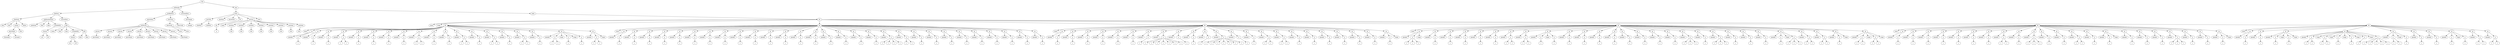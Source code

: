 digraph Tree {
	"t0" [label = "TEI"];
	"t1" [label = "teiHeader"];
	"t2" [label = "fileDesc"];
	"t3" [label = "titleStmt"];
	"t4" [label = "title"];
	"t5" [label = "title"];
	"t6" [label = "author"];
	"t7" [label = "persName"];
	"t8" [label = "forename"];
	"t9" [label = "surname"];
	"t10" [label = "idno"];
	"t11" [label = "editor"];
	"t12" [label = "publicationStmt"];
	"t13" [label = "publisher"];
	"t14" [label = "idno"];
	"t15" [label = "idno"];
	"t16" [label = "availability"];
	"t17" [label = "licence"];
	"t18" [label = "ab"];
	"t19" [label = "ref"];
	"t20" [label = "sourceDesc"];
	"t21" [label = "bibl"];
	"t22" [label = "name"];
	"t23" [label = "idno"];
	"t24" [label = "idno"];
	"t25" [label = "availability"];
	"t26" [label = "licence"];
	"t27" [label = "ab"];
	"t28" [label = "ref"];
	"t29" [label = "bibl"];
	"t30" [label = "date"];
	"t31" [label = "idno"];
	"t32" [label = "profileDesc"];
	"t33" [label = "particDesc"];
	"t34" [label = "listPerson"];
	"t35" [label = "person"];
	"t36" [label = "persName"];
	"t37" [label = "person"];
	"t38" [label = "persName"];
	"t39" [label = "person"];
	"t40" [label = "persName"];
	"t41" [label = "person"];
	"t42" [label = "persName"];
	"t43" [label = "person"];
	"t44" [label = "persName"];
	"t45" [label = "person"];
	"t46" [label = "persName"];
	"t47" [label = "person"];
	"t48" [label = "persName"];
	"t49" [label = "person"];
	"t50" [label = "persName"];
	"t51" [label = "person"];
	"t52" [label = "persName"];
	"t53" [label = "textClass"];
	"t54" [label = "keywords"];
	"t55" [label = "term"];
	"t56" [label = "term"];
	"t57" [label = "classCode"];
	"t58" [label = "revisionDesc"];
	"t59" [label = "listChange"];
	"t60" [label = "change"];
	"t61" [label = "text"];
	"t62" [label = "front"];
	"t63" [label = "docTitle"];
	"t64" [label = "titlePart"];
	"t65" [label = "titlePart"];
	"t66" [label = "docDate"];
	"t67" [label = "docAuthor"];
	"t68" [label = "div"];
	"t69" [label = "div"];
	"t70" [label = "p"];
	"t71" [label = "castList"];
	"t72" [label = "head"];
	"t73" [label = "castItem"];
	"t74" [label = "role"];
	"t75" [label = "castItem"];
	"t76" [label = "role"];
	"t77" [label = "castItem"];
	"t78" [label = "role"];
	"t79" [label = "castItem"];
	"t80" [label = "role"];
	"t81" [label = "castItem"];
	"t82" [label = "role"];
	"t83" [label = "castItem"];
	"t84" [label = "role"];
	"t85" [label = "castItem"];
	"t86" [label = "role"];
	"t87" [label = "castItem"];
	"t88" [label = "role"];
	"t89" [label = "note"];
	"t90" [label = "body"];
	"t91" [label = "div"];
	"t92" [label = "head"];
	"t93" [label = "stage"];
	"t94" [label = "div"];
	"t95" [label = "head"];
	"t96" [label = "sp"];
	"t97" [label = "speaker"];
	"t98" [label = "p"];
	"t99" [label = "s"];
	"t100" [label = "sp"];
	"t101" [label = "speaker"];
	"t102" [label = "p"];
	"t103" [label = "s"];
	"t104" [label = "sp"];
	"t105" [label = "speaker"];
	"t106" [label = "p"];
	"t107" [label = "s"];
	"t108" [label = "sp"];
	"t109" [label = "speaker"];
	"t110" [label = "p"];
	"t111" [label = "s"];
	"t112" [label = "s"];
	"t113" [label = "sp"];
	"t114" [label = "speaker"];
	"t115" [label = "p"];
	"t116" [label = "s"];
	"t117" [label = "sp"];
	"t118" [label = "speaker"];
	"t119" [label = "p"];
	"t120" [label = "s"];
	"t121" [label = "sp"];
	"t122" [label = "speaker"];
	"t123" [label = "p"];
	"t124" [label = "s"];
	"t125" [label = "sp"];
	"t126" [label = "speaker"];
	"t127" [label = "p"];
	"t128" [label = "s"];
	"t129" [label = "sp"];
	"t130" [label = "speaker"];
	"t131" [label = "p"];
	"t132" [label = "s"];
	"t133" [label = "s"];
	"t134" [label = "sp"];
	"t135" [label = "speaker"];
	"t136" [label = "p"];
	"t137" [label = "s"];
	"t138" [label = "sp"];
	"t139" [label = "speaker"];
	"t140" [label = "p"];
	"t141" [label = "s"];
	"t142" [label = "sp"];
	"t143" [label = "speaker"];
	"t144" [label = "p"];
	"t145" [label = "s"];
	"t146" [label = "s"];
	"t147" [label = "sp"];
	"t148" [label = "speaker"];
	"t149" [label = "p"];
	"t150" [label = "s"];
	"t151" [label = "sp"];
	"t152" [label = "speaker"];
	"t153" [label = "p"];
	"t154" [label = "s"];
	"t155" [label = "s"];
	"t156" [label = "sp"];
	"t157" [label = "speaker"];
	"t158" [label = "p"];
	"t159" [label = "s"];
	"t160" [label = "sp"];
	"t161" [label = "speaker"];
	"t162" [label = "p"];
	"t163" [label = "s"];
	"t164" [label = "s"];
	"t165" [label = "sp"];
	"t166" [label = "speaker"];
	"t167" [label = "p"];
	"t168" [label = "s"];
	"t169" [label = "sp"];
	"t170" [label = "speaker"];
	"t171" [label = "p"];
	"t172" [label = "s"];
	"t173" [label = "s"];
	"t174" [label = "stage"];
	"t175" [label = "p"];
	"t176" [label = "s"];
	"t177" [label = "stage"];
	"t178" [label = "p"];
	"t179" [label = "s"];
	"t180" [label = "sp"];
	"t181" [label = "speaker"];
	"t182" [label = "p"];
	"t183" [label = "s"];
	"t184" [label = "s"];
	"t185" [label = "stage"];
	"t186" [label = "div"];
	"t187" [label = "head"];
	"t188" [label = "sp"];
	"t189" [label = "speaker"];
	"t190" [label = "p"];
	"t191" [label = "s"];
	"t192" [label = "sp"];
	"t193" [label = "speaker"];
	"t194" [label = "p"];
	"t195" [label = "s"];
	"t196" [label = "sp"];
	"t197" [label = "speaker"];
	"t198" [label = "p"];
	"t199" [label = "s"];
	"t200" [label = "sp"];
	"t201" [label = "speaker"];
	"t202" [label = "p"];
	"t203" [label = "s"];
	"t204" [label = "sp"];
	"t205" [label = "speaker"];
	"t206" [label = "p"];
	"t207" [label = "s"];
	"t208" [label = "sp"];
	"t209" [label = "speaker"];
	"t210" [label = "p"];
	"t211" [label = "s"];
	"t212" [label = "sp"];
	"t213" [label = "speaker"];
	"t214" [label = "p"];
	"t215" [label = "s"];
	"t216" [label = "sp"];
	"t217" [label = "speaker"];
	"t218" [label = "p"];
	"t219" [label = "s"];
	"t220" [label = "sp"];
	"t221" [label = "speaker"];
	"t222" [label = "p"];
	"t223" [label = "s"];
	"t224" [label = "sp"];
	"t225" [label = "speaker"];
	"t226" [label = "p"];
	"t227" [label = "s"];
	"t228" [label = "sp"];
	"t229" [label = "speaker"];
	"t230" [label = "p"];
	"t231" [label = "s"];
	"t232" [label = "sp"];
	"t233" [label = "speaker"];
	"t234" [label = "p"];
	"t235" [label = "s"];
	"t236" [label = "sp"];
	"t237" [label = "speaker"];
	"t238" [label = "p"];
	"t239" [label = "s"];
	"t240" [label = "sp"];
	"t241" [label = "speaker"];
	"t242" [label = "p"];
	"t243" [label = "s"];
	"t244" [label = "sp"];
	"t245" [label = "speaker"];
	"t246" [label = "p"];
	"t247" [label = "s"];
	"t248" [label = "sp"];
	"t249" [label = "speaker"];
	"t250" [label = "p"];
	"t251" [label = "s"];
	"t252" [label = "sp"];
	"t253" [label = "speaker"];
	"t254" [label = "p"];
	"t255" [label = "s"];
	"t256" [label = "sp"];
	"t257" [label = "speaker"];
	"t258" [label = "p"];
	"t259" [label = "s"];
	"t260" [label = "sp"];
	"t261" [label = "speaker"];
	"t262" [label = "p"];
	"t263" [label = "s"];
	"t264" [label = "s"];
	"t265" [label = "s"];
	"t266" [label = "s"];
	"t267" [label = "sp"];
	"t268" [label = "speaker"];
	"t269" [label = "p"];
	"t270" [label = "s"];
	"t271" [label = "s"];
	"t272" [label = "sp"];
	"t273" [label = "speaker"];
	"t274" [label = "p"];
	"t275" [label = "s"];
	"t276" [label = "sp"];
	"t277" [label = "speaker"];
	"t278" [label = "p"];
	"t279" [label = "s"];
	"t280" [label = "sp"];
	"t281" [label = "speaker"];
	"t282" [label = "p"];
	"t283" [label = "s"];
	"t284" [label = "sp"];
	"t285" [label = "speaker"];
	"t286" [label = "p"];
	"t287" [label = "s"];
	"t288" [label = "sp"];
	"t289" [label = "speaker"];
	"t290" [label = "p"];
	"t291" [label = "s"];
	"t292" [label = "sp"];
	"t293" [label = "speaker"];
	"t294" [label = "p"];
	"t295" [label = "s"];
	"t296" [label = "sp"];
	"t297" [label = "speaker"];
	"t298" [label = "p"];
	"t299" [label = "s"];
	"t300" [label = "sp"];
	"t301" [label = "speaker"];
	"t302" [label = "p"];
	"t303" [label = "s"];
	"t304" [label = "sp"];
	"t305" [label = "speaker"];
	"t306" [label = "p"];
	"t307" [label = "s"];
	"t308" [label = "div"];
	"t309" [label = "head"];
	"t310" [label = "sp"];
	"t311" [label = "speaker"];
	"t312" [label = "p"];
	"t313" [label = "s"];
	"t314" [label = "sp"];
	"t315" [label = "speaker"];
	"t316" [label = "p"];
	"t317" [label = "s"];
	"t318" [label = "sp"];
	"t319" [label = "speaker"];
	"t320" [label = "p"];
	"t321" [label = "s"];
	"t322" [label = "sp"];
	"t323" [label = "speaker"];
	"t324" [label = "p"];
	"t325" [label = "s"];
	"t326" [label = "sp"];
	"t327" [label = "speaker"];
	"t328" [label = "p"];
	"t329" [label = "s"];
	"t330" [label = "sp"];
	"t331" [label = "speaker"];
	"t332" [label = "p"];
	"t333" [label = "s"];
	"t334" [label = "sp"];
	"t335" [label = "speaker"];
	"t336" [label = "p"];
	"t337" [label = "s"];
	"t338" [label = "sp"];
	"t339" [label = "speaker"];
	"t340" [label = "p"];
	"t341" [label = "s"];
	"t342" [label = "s"];
	"t343" [label = "s"];
	"t344" [label = "s"];
	"t345" [label = "s"];
	"t346" [label = "s"];
	"t347" [label = "s"];
	"t348" [label = "sp"];
	"t349" [label = "speaker"];
	"t350" [label = "p"];
	"t351" [label = "s"];
	"t352" [label = "sp"];
	"t353" [label = "speaker"];
	"t354" [label = "p"];
	"t355" [label = "s"];
	"t356" [label = "sp"];
	"t357" [label = "speaker"];
	"t358" [label = "p"];
	"t359" [label = "s"];
	"t360" [label = "sp"];
	"t361" [label = "speaker"];
	"t362" [label = "p"];
	"t363" [label = "s"];
	"t364" [label = "s"];
	"t365" [label = "s"];
	"t366" [label = "s"];
	"t367" [label = "s"];
	"t368" [label = "s"];
	"t369" [label = "s"];
	"t370" [label = "sp"];
	"t371" [label = "speaker"];
	"t372" [label = "p"];
	"t373" [label = "s"];
	"t374" [label = "sp"];
	"t375" [label = "speaker"];
	"t376" [label = "p"];
	"t377" [label = "s"];
	"t378" [label = "sp"];
	"t379" [label = "speaker"];
	"t380" [label = "p"];
	"t381" [label = "s"];
	"t382" [label = "s"];
	"t383" [label = "sp"];
	"t384" [label = "speaker"];
	"t385" [label = "p"];
	"t386" [label = "s"];
	"t387" [label = "s"];
	"t388" [label = "sp"];
	"t389" [label = "speaker"];
	"t390" [label = "p"];
	"t391" [label = "s"];
	"t392" [label = "sp"];
	"t393" [label = "speaker"];
	"t394" [label = "p"];
	"t395" [label = "s"];
	"t396" [label = "sp"];
	"t397" [label = "speaker"];
	"t398" [label = "p"];
	"t399" [label = "s"];
	"t400" [label = "sp"];
	"t401" [label = "speaker"];
	"t402" [label = "p"];
	"t403" [label = "s"];
	"t404" [label = "sp"];
	"t405" [label = "speaker"];
	"t406" [label = "p"];
	"t407" [label = "s"];
	"t408" [label = "sp"];
	"t409" [label = "speaker"];
	"t410" [label = "p"];
	"t411" [label = "s"];
	"t412" [label = "sp"];
	"t413" [label = "speaker"];
	"t414" [label = "p"];
	"t415" [label = "s"];
	"t416" [label = "stage"];
	"t417" [label = "div"];
	"t418" [label = "head"];
	"t419" [label = "sp"];
	"t420" [label = "speaker"];
	"t421" [label = "p"];
	"t422" [label = "s"];
	"t423" [label = "s"];
	"t424" [label = "s"];
	"t425" [label = "stage"];
	"t426" [label = "sp"];
	"t427" [label = "speaker"];
	"t428" [label = "p"];
	"t429" [label = "s"];
	"t430" [label = "sp"];
	"t431" [label = "speaker"];
	"t432" [label = "p"];
	"t433" [label = "s"];
	"t434" [label = "sp"];
	"t435" [label = "speaker"];
	"t436" [label = "p"];
	"t437" [label = "s"];
	"t438" [label = "sp"];
	"t439" [label = "speaker"];
	"t440" [label = "p"];
	"t441" [label = "s"];
	"t442" [label = "sp"];
	"t443" [label = "speaker"];
	"t444" [label = "p"];
	"t445" [label = "s"];
	"t446" [label = "sp"];
	"t447" [label = "speaker"];
	"t448" [label = "p"];
	"t449" [label = "s"];
	"t450" [label = "s"];
	"t451" [label = "sp"];
	"t452" [label = "speaker"];
	"t453" [label = "p"];
	"t454" [label = "s"];
	"t455" [label = "s"];
	"t456" [label = "sp"];
	"t457" [label = "speaker"];
	"t458" [label = "p"];
	"t459" [label = "s"];
	"t460" [label = "stage"];
	"t461" [label = "p"];
	"t462" [label = "s"];
	"t463" [label = "sp"];
	"t464" [label = "speaker"];
	"t465" [label = "p"];
	"t466" [label = "s"];
	"t467" [label = "sp"];
	"t468" [label = "speaker"];
	"t469" [label = "p"];
	"t470" [label = "s"];
	"t471" [label = "sp"];
	"t472" [label = "speaker"];
	"t473" [label = "p"];
	"t474" [label = "s"];
	"t475" [label = "sp"];
	"t476" [label = "speaker"];
	"t477" [label = "p"];
	"t478" [label = "s"];
	"t479" [label = "sp"];
	"t480" [label = "speaker"];
	"t481" [label = "p"];
	"t482" [label = "s"];
	"t483" [label = "sp"];
	"t484" [label = "speaker"];
	"t485" [label = "p"];
	"t486" [label = "s"];
	"t487" [label = "sp"];
	"t488" [label = "speaker"];
	"t489" [label = "p"];
	"t490" [label = "s"];
	"t491" [label = "sp"];
	"t492" [label = "speaker"];
	"t493" [label = "p"];
	"t494" [label = "s"];
	"t495" [label = "sp"];
	"t496" [label = "speaker"];
	"t497" [label = "p"];
	"t498" [label = "s"];
	"t499" [label = "s"];
	"t500" [label = "s"];
	"t501" [label = "sp"];
	"t502" [label = "speaker"];
	"t503" [label = "p"];
	"t504" [label = "s"];
	"t505" [label = "sp"];
	"t506" [label = "speaker"];
	"t507" [label = "p"];
	"t508" [label = "s"];
	"t509" [label = "s"];
	"t510" [label = "s"];
	"t511" [label = "sp"];
	"t512" [label = "speaker"];
	"t513" [label = "p"];
	"t514" [label = "s"];
	"t515" [label = "sp"];
	"t516" [label = "speaker"];
	"t517" [label = "p"];
	"t518" [label = "s"];
	"t519" [label = "sp"];
	"t520" [label = "speaker"];
	"t521" [label = "p"];
	"t522" [label = "s"];
	"t523" [label = "sp"];
	"t524" [label = "speaker"];
	"t525" [label = "p"];
	"t526" [label = "s"];
	"t527" [label = "stage"];
	"t528" [label = "p"];
	"t529" [label = "s"];
	"t530" [label = "s"];
	"t531" [label = "s"];
	"t532" [label = "sp"];
	"t533" [label = "speaker"];
	"t534" [label = "p"];
	"t535" [label = "s"];
	"t536" [label = "s"];
	"t537" [label = "sp"];
	"t538" [label = "speaker"];
	"t539" [label = "p"];
	"t540" [label = "s"];
	"t541" [label = "s"];
	"t542" [label = "sp"];
	"t543" [label = "speaker"];
	"t544" [label = "p"];
	"t545" [label = "s"];
	"t546" [label = "stage"];
	"t547" [label = "sp"];
	"t548" [label = "speaker"];
	"t549" [label = "p"];
	"t550" [label = "s"];
	"t551" [label = "s"];
	"t552" [label = "stage"];
	"t553" [label = "p"];
	"t554" [label = "s"];
	"t555" [label = "s"];
	"t556" [label = "stage"];
	"t557" [label = "div"];
	"t558" [label = "head"];
	"t559" [label = "sp"];
	"t560" [label = "speaker"];
	"t561" [label = "p"];
	"t562" [label = "s"];
	"t563" [label = "sp"];
	"t564" [label = "speaker"];
	"t565" [label = "p"];
	"t566" [label = "s"];
	"t567" [label = "sp"];
	"t568" [label = "speaker"];
	"t569" [label = "p"];
	"t570" [label = "s"];
	"t571" [label = "sp"];
	"t572" [label = "speaker"];
	"t573" [label = "p"];
	"t574" [label = "s"];
	"t575" [label = "sp"];
	"t576" [label = "speaker"];
	"t577" [label = "p"];
	"t578" [label = "s"];
	"t579" [label = "sp"];
	"t580" [label = "speaker"];
	"t581" [label = "p"];
	"t582" [label = "s"];
	"t583" [label = "sp"];
	"t584" [label = "speaker"];
	"t585" [label = "p"];
	"t586" [label = "s"];
	"t587" [label = "sp"];
	"t588" [label = "speaker"];
	"t589" [label = "p"];
	"t590" [label = "s"];
	"t591" [label = "s"];
	"t592" [label = "sp"];
	"t593" [label = "speaker"];
	"t594" [label = "p"];
	"t595" [label = "s"];
	"t596" [label = "sp"];
	"t597" [label = "speaker"];
	"t598" [label = "p"];
	"t599" [label = "s"];
	"t600" [label = "s"];
	"t601" [label = "s"];
	"t602" [label = "sp"];
	"t603" [label = "speaker"];
	"t604" [label = "p"];
	"t605" [label = "s"];
	"t606" [label = "sp"];
	"t607" [label = "speaker"];
	"t608" [label = "p"];
	"t609" [label = "s"];
	"t610" [label = "sp"];
	"t611" [label = "speaker"];
	"t612" [label = "p"];
	"t613" [label = "s"];
	"t614" [label = "s"];
	"t615" [label = "sp"];
	"t616" [label = "speaker"];
	"t617" [label = "p"];
	"t618" [label = "s"];
	"t619" [label = "sp"];
	"t620" [label = "speaker"];
	"t621" [label = "p"];
	"t622" [label = "s"];
	"t623" [label = "stage"];
	"t624" [label = "sp"];
	"t625" [label = "speaker"];
	"t626" [label = "p"];
	"t627" [label = "s"];
	"t628" [label = "sp"];
	"t629" [label = "speaker"];
	"t630" [label = "p"];
	"t631" [label = "s"];
	"t632" [label = "sp"];
	"t633" [label = "speaker"];
	"t634" [label = "p"];
	"t635" [label = "s"];
	"t636" [label = "sp"];
	"t637" [label = "speaker"];
	"t638" [label = "p"];
	"t639" [label = "s"];
	"t640" [label = "s"];
	"t641" [label = "s"];
	"t642" [label = "sp"];
	"t643" [label = "speaker"];
	"t644" [label = "p"];
	"t645" [label = "s"];
	"t646" [label = "sp"];
	"t647" [label = "speaker"];
	"t648" [label = "p"];
	"t649" [label = "s"];
	"t650" [label = "sp"];
	"t651" [label = "speaker"];
	"t652" [label = "p"];
	"t653" [label = "s"];
	"t654" [label = "stage"];
	"t655" [label = "div"];
	"t656" [label = "head"];
	"t657" [label = "sp"];
	"t658" [label = "speaker"];
	"t659" [label = "p"];
	"t660" [label = "s"];
	"t661" [label = "sp"];
	"t662" [label = "speaker"];
	"t663" [label = "p"];
	"t664" [label = "s"];
	"t665" [label = "sp"];
	"t666" [label = "speaker"];
	"t667" [label = "p"];
	"t668" [label = "s"];
	"t669" [label = "stage"];
	"t670" [label = "p"];
	"t671" [label = "s"];
	"t672" [label = "stage"];
	"t673" [label = "sp"];
	"t674" [label = "speaker"];
	"t675" [label = "p"];
	"t676" [label = "s"];
	"t677" [label = "s"];
	"t678" [label = "stage"];
	"t679" [label = "p"];
	"t680" [label = "s"];
	"t681" [label = "s"];
	"t682" [label = "stage"];
	"t683" [label = "p"];
	"t684" [label = "s"];
	"t685" [label = "stage"];
	"t686" [label = "p"];
	"t687" [label = "s"];
	"t688" [label = "stage"];
	"t689" [label = "p"];
	"t690" [label = "s"];
	"t691" [label = "stage"];
	"t692" [label = "p"];
	"t693" [label = "s"];
	"t694" [label = "s"];
	"t695" [label = "s"];
	"t696" [label = "s"];
	"t697" [label = "s"];
	"t698" [label = "sp"];
	"t699" [label = "speaker"];
	"t700" [label = "p"];
	"t701" [label = "s"];
	"t702" [label = "s"];
	"t703" [label = "stage"];
	"t704" [label = "p"];
	"t705" [label = "s"];
	"t706" [label = "sp"];
	"t707" [label = "speaker"];
	"t708" [label = "p"];
	"t709" [label = "s"];
	"t710" [label = "sp"];
	"t711" [label = "speaker"];
	"t712" [label = "p"];
	"t713" [label = "s"];
	"t714" [label = "sp"];
	"t715" [label = "speaker"];
	"t716" [label = "p"];
	"t717" [label = "s"];
	"t718" [label = "stage"];
	"t719" [label = "p"];
	"t720" [label = "s"];
	"t721" [label = "sp"];
	"t722" [label = "speaker"];
	"t723" [label = "p"];
	"t724" [label = "s"];
	"t725" [label = "s"];
	"t726" [label = "sp"];
	"t727" [label = "speaker"];
	"t728" [label = "p"];
	"t729" [label = "s"];
	"t730" [label = "s"];
	"t0" -> "t1";
	"t1" -> "t2";
	"t2" -> "t3";
	"t3" -> "t4";
	"t3" -> "t5";
	"t3" -> "t6";
	"t6" -> "t7";
	"t7" -> "t8";
	"t7" -> "t9";
	"t6" -> "t10";
	"t3" -> "t11";
	"t2" -> "t12";
	"t12" -> "t13";
	"t12" -> "t14";
	"t12" -> "t15";
	"t12" -> "t16";
	"t16" -> "t17";
	"t17" -> "t18";
	"t17" -> "t19";
	"t2" -> "t20";
	"t20" -> "t21";
	"t21" -> "t22";
	"t21" -> "t23";
	"t21" -> "t24";
	"t21" -> "t25";
	"t25" -> "t26";
	"t26" -> "t27";
	"t26" -> "t28";
	"t21" -> "t29";
	"t29" -> "t30";
	"t29" -> "t31";
	"t1" -> "t32";
	"t32" -> "t33";
	"t33" -> "t34";
	"t34" -> "t35";
	"t35" -> "t36";
	"t34" -> "t37";
	"t37" -> "t38";
	"t34" -> "t39";
	"t39" -> "t40";
	"t34" -> "t41";
	"t41" -> "t42";
	"t34" -> "t43";
	"t43" -> "t44";
	"t34" -> "t45";
	"t45" -> "t46";
	"t34" -> "t47";
	"t47" -> "t48";
	"t34" -> "t49";
	"t49" -> "t50";
	"t34" -> "t51";
	"t51" -> "t52";
	"t32" -> "t53";
	"t53" -> "t54";
	"t54" -> "t55";
	"t54" -> "t56";
	"t53" -> "t57";
	"t1" -> "t58";
	"t58" -> "t59";
	"t59" -> "t60";
	"t0" -> "t61";
	"t61" -> "t62";
	"t62" -> "t63";
	"t63" -> "t64";
	"t63" -> "t65";
	"t62" -> "t66";
	"t62" -> "t67";
	"t62" -> "t68";
	"t68" -> "t69";
	"t69" -> "t70";
	"t62" -> "t71";
	"t71" -> "t72";
	"t71" -> "t73";
	"t73" -> "t74";
	"t71" -> "t75";
	"t75" -> "t76";
	"t71" -> "t77";
	"t77" -> "t78";
	"t71" -> "t79";
	"t79" -> "t80";
	"t71" -> "t81";
	"t81" -> "t82";
	"t71" -> "t83";
	"t83" -> "t84";
	"t71" -> "t85";
	"t85" -> "t86";
	"t71" -> "t87";
	"t87" -> "t88";
	"t62" -> "t89";
	"t61" -> "t90";
	"t90" -> "t91";
	"t91" -> "t92";
	"t91" -> "t93";
	"t91" -> "t94";
	"t94" -> "t95";
	"t94" -> "t96";
	"t96" -> "t97";
	"t96" -> "t98";
	"t98" -> "t99";
	"t94" -> "t100";
	"t100" -> "t101";
	"t100" -> "t102";
	"t102" -> "t103";
	"t94" -> "t104";
	"t104" -> "t105";
	"t104" -> "t106";
	"t106" -> "t107";
	"t94" -> "t108";
	"t108" -> "t109";
	"t108" -> "t110";
	"t110" -> "t111";
	"t110" -> "t112";
	"t94" -> "t113";
	"t113" -> "t114";
	"t113" -> "t115";
	"t115" -> "t116";
	"t94" -> "t117";
	"t117" -> "t118";
	"t117" -> "t119";
	"t119" -> "t120";
	"t94" -> "t121";
	"t121" -> "t122";
	"t121" -> "t123";
	"t123" -> "t124";
	"t94" -> "t125";
	"t125" -> "t126";
	"t125" -> "t127";
	"t127" -> "t128";
	"t94" -> "t129";
	"t129" -> "t130";
	"t129" -> "t131";
	"t131" -> "t132";
	"t131" -> "t133";
	"t94" -> "t134";
	"t134" -> "t135";
	"t134" -> "t136";
	"t136" -> "t137";
	"t94" -> "t138";
	"t138" -> "t139";
	"t138" -> "t140";
	"t140" -> "t141";
	"t94" -> "t142";
	"t142" -> "t143";
	"t142" -> "t144";
	"t144" -> "t145";
	"t144" -> "t146";
	"t94" -> "t147";
	"t147" -> "t148";
	"t147" -> "t149";
	"t149" -> "t150";
	"t94" -> "t151";
	"t151" -> "t152";
	"t151" -> "t153";
	"t153" -> "t154";
	"t153" -> "t155";
	"t94" -> "t156";
	"t156" -> "t157";
	"t156" -> "t158";
	"t158" -> "t159";
	"t94" -> "t160";
	"t160" -> "t161";
	"t160" -> "t162";
	"t162" -> "t163";
	"t162" -> "t164";
	"t94" -> "t165";
	"t165" -> "t166";
	"t165" -> "t167";
	"t167" -> "t168";
	"t94" -> "t169";
	"t169" -> "t170";
	"t169" -> "t171";
	"t171" -> "t172";
	"t171" -> "t173";
	"t169" -> "t174";
	"t169" -> "t175";
	"t175" -> "t176";
	"t169" -> "t177";
	"t169" -> "t178";
	"t178" -> "t179";
	"t94" -> "t180";
	"t180" -> "t181";
	"t180" -> "t182";
	"t182" -> "t183";
	"t182" -> "t184";
	"t180" -> "t185";
	"t91" -> "t186";
	"t186" -> "t187";
	"t186" -> "t188";
	"t188" -> "t189";
	"t188" -> "t190";
	"t190" -> "t191";
	"t186" -> "t192";
	"t192" -> "t193";
	"t192" -> "t194";
	"t194" -> "t195";
	"t186" -> "t196";
	"t196" -> "t197";
	"t196" -> "t198";
	"t198" -> "t199";
	"t186" -> "t200";
	"t200" -> "t201";
	"t200" -> "t202";
	"t202" -> "t203";
	"t186" -> "t204";
	"t204" -> "t205";
	"t204" -> "t206";
	"t206" -> "t207";
	"t186" -> "t208";
	"t208" -> "t209";
	"t208" -> "t210";
	"t210" -> "t211";
	"t186" -> "t212";
	"t212" -> "t213";
	"t212" -> "t214";
	"t214" -> "t215";
	"t186" -> "t216";
	"t216" -> "t217";
	"t216" -> "t218";
	"t218" -> "t219";
	"t186" -> "t220";
	"t220" -> "t221";
	"t220" -> "t222";
	"t222" -> "t223";
	"t186" -> "t224";
	"t224" -> "t225";
	"t224" -> "t226";
	"t226" -> "t227";
	"t186" -> "t228";
	"t228" -> "t229";
	"t228" -> "t230";
	"t230" -> "t231";
	"t186" -> "t232";
	"t232" -> "t233";
	"t232" -> "t234";
	"t234" -> "t235";
	"t186" -> "t236";
	"t236" -> "t237";
	"t236" -> "t238";
	"t238" -> "t239";
	"t186" -> "t240";
	"t240" -> "t241";
	"t240" -> "t242";
	"t242" -> "t243";
	"t186" -> "t244";
	"t244" -> "t245";
	"t244" -> "t246";
	"t246" -> "t247";
	"t186" -> "t248";
	"t248" -> "t249";
	"t248" -> "t250";
	"t250" -> "t251";
	"t186" -> "t252";
	"t252" -> "t253";
	"t252" -> "t254";
	"t254" -> "t255";
	"t186" -> "t256";
	"t256" -> "t257";
	"t256" -> "t258";
	"t258" -> "t259";
	"t186" -> "t260";
	"t260" -> "t261";
	"t260" -> "t262";
	"t262" -> "t263";
	"t262" -> "t264";
	"t262" -> "t265";
	"t262" -> "t266";
	"t186" -> "t267";
	"t267" -> "t268";
	"t267" -> "t269";
	"t269" -> "t270";
	"t269" -> "t271";
	"t186" -> "t272";
	"t272" -> "t273";
	"t272" -> "t274";
	"t274" -> "t275";
	"t186" -> "t276";
	"t276" -> "t277";
	"t276" -> "t278";
	"t278" -> "t279";
	"t186" -> "t280";
	"t280" -> "t281";
	"t280" -> "t282";
	"t282" -> "t283";
	"t186" -> "t284";
	"t284" -> "t285";
	"t284" -> "t286";
	"t286" -> "t287";
	"t186" -> "t288";
	"t288" -> "t289";
	"t288" -> "t290";
	"t290" -> "t291";
	"t186" -> "t292";
	"t292" -> "t293";
	"t292" -> "t294";
	"t294" -> "t295";
	"t186" -> "t296";
	"t296" -> "t297";
	"t296" -> "t298";
	"t298" -> "t299";
	"t186" -> "t300";
	"t300" -> "t301";
	"t300" -> "t302";
	"t302" -> "t303";
	"t186" -> "t304";
	"t304" -> "t305";
	"t304" -> "t306";
	"t306" -> "t307";
	"t91" -> "t308";
	"t308" -> "t309";
	"t308" -> "t310";
	"t310" -> "t311";
	"t310" -> "t312";
	"t312" -> "t313";
	"t308" -> "t314";
	"t314" -> "t315";
	"t314" -> "t316";
	"t316" -> "t317";
	"t308" -> "t318";
	"t318" -> "t319";
	"t318" -> "t320";
	"t320" -> "t321";
	"t308" -> "t322";
	"t322" -> "t323";
	"t322" -> "t324";
	"t324" -> "t325";
	"t308" -> "t326";
	"t326" -> "t327";
	"t326" -> "t328";
	"t328" -> "t329";
	"t308" -> "t330";
	"t330" -> "t331";
	"t330" -> "t332";
	"t332" -> "t333";
	"t308" -> "t334";
	"t334" -> "t335";
	"t334" -> "t336";
	"t336" -> "t337";
	"t308" -> "t338";
	"t338" -> "t339";
	"t338" -> "t340";
	"t340" -> "t341";
	"t340" -> "t342";
	"t340" -> "t343";
	"t340" -> "t344";
	"t340" -> "t345";
	"t340" -> "t346";
	"t340" -> "t347";
	"t308" -> "t348";
	"t348" -> "t349";
	"t348" -> "t350";
	"t350" -> "t351";
	"t308" -> "t352";
	"t352" -> "t353";
	"t352" -> "t354";
	"t354" -> "t355";
	"t308" -> "t356";
	"t356" -> "t357";
	"t356" -> "t358";
	"t358" -> "t359";
	"t308" -> "t360";
	"t360" -> "t361";
	"t360" -> "t362";
	"t362" -> "t363";
	"t362" -> "t364";
	"t362" -> "t365";
	"t362" -> "t366";
	"t362" -> "t367";
	"t362" -> "t368";
	"t362" -> "t369";
	"t308" -> "t370";
	"t370" -> "t371";
	"t370" -> "t372";
	"t372" -> "t373";
	"t308" -> "t374";
	"t374" -> "t375";
	"t374" -> "t376";
	"t376" -> "t377";
	"t308" -> "t378";
	"t378" -> "t379";
	"t378" -> "t380";
	"t380" -> "t381";
	"t380" -> "t382";
	"t308" -> "t383";
	"t383" -> "t384";
	"t383" -> "t385";
	"t385" -> "t386";
	"t385" -> "t387";
	"t308" -> "t388";
	"t388" -> "t389";
	"t388" -> "t390";
	"t390" -> "t391";
	"t308" -> "t392";
	"t392" -> "t393";
	"t392" -> "t394";
	"t394" -> "t395";
	"t308" -> "t396";
	"t396" -> "t397";
	"t396" -> "t398";
	"t398" -> "t399";
	"t308" -> "t400";
	"t400" -> "t401";
	"t400" -> "t402";
	"t402" -> "t403";
	"t308" -> "t404";
	"t404" -> "t405";
	"t404" -> "t406";
	"t406" -> "t407";
	"t308" -> "t408";
	"t408" -> "t409";
	"t408" -> "t410";
	"t410" -> "t411";
	"t308" -> "t412";
	"t412" -> "t413";
	"t412" -> "t414";
	"t414" -> "t415";
	"t412" -> "t416";
	"t91" -> "t417";
	"t417" -> "t418";
	"t417" -> "t419";
	"t419" -> "t420";
	"t419" -> "t421";
	"t421" -> "t422";
	"t421" -> "t423";
	"t421" -> "t424";
	"t419" -> "t425";
	"t417" -> "t426";
	"t426" -> "t427";
	"t426" -> "t428";
	"t428" -> "t429";
	"t417" -> "t430";
	"t430" -> "t431";
	"t430" -> "t432";
	"t432" -> "t433";
	"t417" -> "t434";
	"t434" -> "t435";
	"t434" -> "t436";
	"t436" -> "t437";
	"t417" -> "t438";
	"t438" -> "t439";
	"t438" -> "t440";
	"t440" -> "t441";
	"t417" -> "t442";
	"t442" -> "t443";
	"t442" -> "t444";
	"t444" -> "t445";
	"t417" -> "t446";
	"t446" -> "t447";
	"t446" -> "t448";
	"t448" -> "t449";
	"t448" -> "t450";
	"t417" -> "t451";
	"t451" -> "t452";
	"t451" -> "t453";
	"t453" -> "t454";
	"t453" -> "t455";
	"t417" -> "t456";
	"t456" -> "t457";
	"t456" -> "t458";
	"t458" -> "t459";
	"t456" -> "t460";
	"t456" -> "t461";
	"t461" -> "t462";
	"t417" -> "t463";
	"t463" -> "t464";
	"t463" -> "t465";
	"t465" -> "t466";
	"t417" -> "t467";
	"t467" -> "t468";
	"t467" -> "t469";
	"t469" -> "t470";
	"t417" -> "t471";
	"t471" -> "t472";
	"t471" -> "t473";
	"t473" -> "t474";
	"t417" -> "t475";
	"t475" -> "t476";
	"t475" -> "t477";
	"t477" -> "t478";
	"t417" -> "t479";
	"t479" -> "t480";
	"t479" -> "t481";
	"t481" -> "t482";
	"t417" -> "t483";
	"t483" -> "t484";
	"t483" -> "t485";
	"t485" -> "t486";
	"t417" -> "t487";
	"t487" -> "t488";
	"t487" -> "t489";
	"t489" -> "t490";
	"t417" -> "t491";
	"t491" -> "t492";
	"t491" -> "t493";
	"t493" -> "t494";
	"t417" -> "t495";
	"t495" -> "t496";
	"t495" -> "t497";
	"t497" -> "t498";
	"t497" -> "t499";
	"t497" -> "t500";
	"t417" -> "t501";
	"t501" -> "t502";
	"t501" -> "t503";
	"t503" -> "t504";
	"t417" -> "t505";
	"t505" -> "t506";
	"t505" -> "t507";
	"t507" -> "t508";
	"t507" -> "t509";
	"t507" -> "t510";
	"t417" -> "t511";
	"t511" -> "t512";
	"t511" -> "t513";
	"t513" -> "t514";
	"t417" -> "t515";
	"t515" -> "t516";
	"t515" -> "t517";
	"t517" -> "t518";
	"t417" -> "t519";
	"t519" -> "t520";
	"t519" -> "t521";
	"t521" -> "t522";
	"t417" -> "t523";
	"t523" -> "t524";
	"t523" -> "t525";
	"t525" -> "t526";
	"t523" -> "t527";
	"t523" -> "t528";
	"t528" -> "t529";
	"t528" -> "t530";
	"t528" -> "t531";
	"t417" -> "t532";
	"t532" -> "t533";
	"t532" -> "t534";
	"t534" -> "t535";
	"t534" -> "t536";
	"t417" -> "t537";
	"t537" -> "t538";
	"t537" -> "t539";
	"t539" -> "t540";
	"t539" -> "t541";
	"t417" -> "t542";
	"t542" -> "t543";
	"t542" -> "t544";
	"t544" -> "t545";
	"t542" -> "t546";
	"t417" -> "t547";
	"t547" -> "t548";
	"t547" -> "t549";
	"t549" -> "t550";
	"t549" -> "t551";
	"t547" -> "t552";
	"t547" -> "t553";
	"t553" -> "t554";
	"t553" -> "t555";
	"t547" -> "t556";
	"t91" -> "t557";
	"t557" -> "t558";
	"t557" -> "t559";
	"t559" -> "t560";
	"t559" -> "t561";
	"t561" -> "t562";
	"t557" -> "t563";
	"t563" -> "t564";
	"t563" -> "t565";
	"t565" -> "t566";
	"t557" -> "t567";
	"t567" -> "t568";
	"t567" -> "t569";
	"t569" -> "t570";
	"t557" -> "t571";
	"t571" -> "t572";
	"t571" -> "t573";
	"t573" -> "t574";
	"t557" -> "t575";
	"t575" -> "t576";
	"t575" -> "t577";
	"t577" -> "t578";
	"t557" -> "t579";
	"t579" -> "t580";
	"t579" -> "t581";
	"t581" -> "t582";
	"t557" -> "t583";
	"t583" -> "t584";
	"t583" -> "t585";
	"t585" -> "t586";
	"t557" -> "t587";
	"t587" -> "t588";
	"t587" -> "t589";
	"t589" -> "t590";
	"t589" -> "t591";
	"t557" -> "t592";
	"t592" -> "t593";
	"t592" -> "t594";
	"t594" -> "t595";
	"t557" -> "t596";
	"t596" -> "t597";
	"t596" -> "t598";
	"t598" -> "t599";
	"t598" -> "t600";
	"t598" -> "t601";
	"t557" -> "t602";
	"t602" -> "t603";
	"t602" -> "t604";
	"t604" -> "t605";
	"t557" -> "t606";
	"t606" -> "t607";
	"t606" -> "t608";
	"t608" -> "t609";
	"t557" -> "t610";
	"t610" -> "t611";
	"t610" -> "t612";
	"t612" -> "t613";
	"t612" -> "t614";
	"t557" -> "t615";
	"t615" -> "t616";
	"t615" -> "t617";
	"t617" -> "t618";
	"t557" -> "t619";
	"t619" -> "t620";
	"t619" -> "t621";
	"t621" -> "t622";
	"t619" -> "t623";
	"t557" -> "t624";
	"t624" -> "t625";
	"t624" -> "t626";
	"t626" -> "t627";
	"t557" -> "t628";
	"t628" -> "t629";
	"t628" -> "t630";
	"t630" -> "t631";
	"t557" -> "t632";
	"t632" -> "t633";
	"t632" -> "t634";
	"t634" -> "t635";
	"t557" -> "t636";
	"t636" -> "t637";
	"t636" -> "t638";
	"t638" -> "t639";
	"t638" -> "t640";
	"t638" -> "t641";
	"t557" -> "t642";
	"t642" -> "t643";
	"t642" -> "t644";
	"t644" -> "t645";
	"t557" -> "t646";
	"t646" -> "t647";
	"t646" -> "t648";
	"t648" -> "t649";
	"t557" -> "t650";
	"t650" -> "t651";
	"t650" -> "t652";
	"t652" -> "t653";
	"t650" -> "t654";
	"t91" -> "t655";
	"t655" -> "t656";
	"t655" -> "t657";
	"t657" -> "t658";
	"t657" -> "t659";
	"t659" -> "t660";
	"t655" -> "t661";
	"t661" -> "t662";
	"t661" -> "t663";
	"t663" -> "t664";
	"t655" -> "t665";
	"t665" -> "t666";
	"t665" -> "t667";
	"t667" -> "t668";
	"t665" -> "t669";
	"t665" -> "t670";
	"t670" -> "t671";
	"t665" -> "t672";
	"t655" -> "t673";
	"t673" -> "t674";
	"t673" -> "t675";
	"t675" -> "t676";
	"t675" -> "t677";
	"t673" -> "t678";
	"t673" -> "t679";
	"t679" -> "t680";
	"t679" -> "t681";
	"t673" -> "t682";
	"t673" -> "t683";
	"t683" -> "t684";
	"t673" -> "t685";
	"t673" -> "t686";
	"t686" -> "t687";
	"t673" -> "t688";
	"t673" -> "t689";
	"t689" -> "t690";
	"t673" -> "t691";
	"t673" -> "t692";
	"t692" -> "t693";
	"t692" -> "t694";
	"t692" -> "t695";
	"t692" -> "t696";
	"t692" -> "t697";
	"t655" -> "t698";
	"t698" -> "t699";
	"t698" -> "t700";
	"t700" -> "t701";
	"t700" -> "t702";
	"t698" -> "t703";
	"t698" -> "t704";
	"t704" -> "t705";
	"t655" -> "t706";
	"t706" -> "t707";
	"t706" -> "t708";
	"t708" -> "t709";
	"t655" -> "t710";
	"t710" -> "t711";
	"t710" -> "t712";
	"t712" -> "t713";
	"t655" -> "t714";
	"t714" -> "t715";
	"t714" -> "t716";
	"t716" -> "t717";
	"t714" -> "t718";
	"t714" -> "t719";
	"t719" -> "t720";
	"t655" -> "t721";
	"t721" -> "t722";
	"t721" -> "t723";
	"t723" -> "t724";
	"t723" -> "t725";
	"t655" -> "t726";
	"t726" -> "t727";
	"t726" -> "t728";
	"t728" -> "t729";
	"t728" -> "t730";
}
